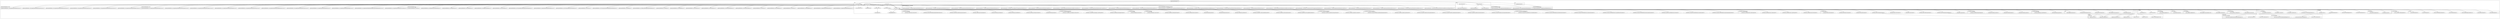 digraph {
  subgraph cluster_ {
    label = "";
    labeljust = l;
    subgraph cluster_core {
      label = "core";
      labeljust = l;
      node[shape=ellipse];
      Template_core_Constructor [label="core.Constructor.ftl (42)"];
      node[shape=ellipse];
      Template_core_Attribute [label="core.Attribute.ftl (134)"];
      node[shape=ellipse];
      Template_core_Class [label="core.Class.ftl (43)"];
      node[shape=ellipse];
      Template_core_Interface [label="core.Interface.ftl (19)"];
      node[shape=ellipse];
      Template_core_EmptyBody [label="core.EmptyBody.ftl (46)"];
      node[shape=ellipse];
      Template_core_Annotations [label="core.Annotations.ftl (19)"];
      node[shape=ellipse];
      Template_core_Method [label="core.Method.ftl (1400)"];
      node[shape=ellipse];
      Template_core_Imports [label="core.Imports.ftl (62)"];
      node[shape=ellipse];
      Template_core_Value [label="core.Value.ftl (80)"];
      node[shape=ellipse];
      Template_core_Enum [label="core.Enum.ftl (1)"];
    }
    subgraph cluster__symboltable_serialization_symbolDeSer {
      label = "_symboltable.serialization.symbolDeSer";
      labeljust = l;
      node[shape=ellipse];
      Template__symboltable_serialization_symbolDeSer_Serialize [label="_symboltable.serialization.symbolDeSer.Serialize.ftl (1)"];
      node[shape=ellipse];
      Template__symboltable_serialization_symbolDeSer_DeserializeString [label="_symboltable.serialization.symbolDeSer.DeserializeString.ftl (1)"];
    }
    subgraph cluster__symboltable_serialization_scopeDeSer {
      label = "_symboltable.serialization.scopeDeSer";
      labeljust = l;
      node[shape=ellipse];
      Template__symboltable_serialization_scopeDeSer_DeserializeArtifactScope [label="_symboltable.serialization.scopeDeSer.DeserializeArtifactScope.ftl (1)"];
      node[shape=ellipse];
      Template__symboltable_serialization_scopeDeSer_DeserializeScope [label="_symboltable.serialization.scopeDeSer.DeserializeScope.ftl (1)"];
      node[shape=ellipse];
      Template__symboltable_serialization_scopeDeSer_AddAndLinkSubScopes [label="_symboltable.serialization.scopeDeSer.AddAndLinkSubScopes.ftl (1)"];
      node[shape=ellipse];
      Template__symboltable_serialization_scopeDeSer_DeserializeJsonObject [label="_symboltable.serialization.scopeDeSer.DeserializeJsonObject.ftl (1)"];
      node[shape=ellipse];
      Template__symboltable_serialization_scopeDeSer_AddSymbols [label="_symboltable.serialization.scopeDeSer.AddSymbols.ftl (1)"];
      node[shape=ellipse];
      Template__symboltable_serialization_scopeDeSer_AddAndLinkSpanningSymbol [label="_symboltable.serialization.scopeDeSer.AddAndLinkSpanningSymbol.ftl (1)"];
    }
    subgraph cluster__symboltable_serialization_symbolTablePrinter {
      label = "_symboltable.serialization.symbolTablePrinter";
      labeljust = l;
      node[shape=ellipse];
      Template__symboltable_serialization_symbolTablePrinter_VisitScope [label="_symboltable.serialization.symbolTablePrinter.VisitScope.ftl (1)"];
      node[shape=ellipse];
      Template__symboltable_serialization_symbolTablePrinter_HasSymbolsInSubScopes [label="_symboltable.serialization.symbolTablePrinter.HasSymbolsInSubScopes.ftl (1)"];
      node[shape=ellipse];
      Template__symboltable_serialization_symbolTablePrinter_SerializeRelevantSubScopes [label="_symboltable.serialization.symbolTablePrinter.SerializeRelevantSubScopes.ftl (1)"];
      node[shape=ellipse];
      Template__symboltable_serialization_symbolTablePrinter_SerializeLocalSymbols [label="_symboltable.serialization.symbolTablePrinter.SerializeLocalSymbols.ftl (1)"];
      node[shape=ellipse];
      Template__symboltable_serialization_symbolTablePrinter_FilterRelevantSubScopes [label="_symboltable.serialization.symbolTablePrinter.FilterRelevantSubScopes.ftl (1)"];
      node[shape=ellipse];
      Template__symboltable_serialization_symbolTablePrinter_VisitArtifactScope [label="_symboltable.serialization.symbolTablePrinter.VisitArtifactScope.ftl (1)"];
      node[shape=ellipse];
      Template__symboltable_serialization_symbolTablePrinter_AddScopeSpanningSymbol [label="_symboltable.serialization.symbolTablePrinter.AddScopeSpanningSymbol.ftl (1)"];
      node[shape=ellipse];
      Template__symboltable_serialization_symbolTablePrinter_SerializeSymbol [label="_symboltable.serialization.symbolTablePrinter.SerializeSymbol.ftl (1)"];
    }
    subgraph cluster__symboltable_symboltablecreator {
      label = "_symboltable.symboltablecreator";
      labeljust = l;
      node[shape=ellipse];
      Template__symboltable_symboltablecreator_CreateScope [label="_symboltable.symboltablecreator.CreateScope.ftl (3)"];
      node[shape=ellipse];
      Template__symboltable_symboltablecreator_VisitNoSymbol [label="_symboltable.symboltablecreator.VisitNoSymbol.ftl (8)"];
      node[shape=ellipse];
      Template__symboltable_symboltablecreator_PutOnStack [label="_symboltable.symboltablecreator.PutOnStack.ftl (1)"];
      node[shape=ellipse];
      Template__symboltable_symboltablecreator_CreateFromAST [label="_symboltable.symboltablecreator.CreateFromAST.ftl (1)"];
    }
    subgraph cluster__symboltable_artifactscope {
      label = "_symboltable.artifactscope";
      labeljust = l;
      node[shape=ellipse];
      Template__symboltable_artifactscope_CheckIfContinueAsSubScope [label="_symboltable.artifactscope.CheckIfContinueAsSubScope.ftl (1)"];
      node[shape=ellipse];
      Template__symboltable_artifactscope_GetRemainingNameForResolveDown [label="_symboltable.artifactscope.GetRemainingNameForResolveDown.ftl (1)"];
      node[shape=ellipse];
      Template__symboltable_artifactscope_Constructor [label="_symboltable.artifactscope.Constructor.ftl (1)"];
      node[shape=ellipse];
      Template__symboltable_artifactscope_Build [label="_symboltable.artifactscope.Build.ftl (1)"];
      node[shape=ellipse];
      Template__symboltable_artifactscope_GetTopLevelSymbol [label="_symboltable.artifactscope.GetTopLevelSymbol.ftl (1)"];
      node[shape=ellipse];
      Template__symboltable_artifactscope_GetFilePath [label="_symboltable.artifactscope.GetFilePath.ftl (1)"];
      node[shape=ellipse];
      Template__symboltable_artifactscope_GetName [label="_symboltable.artifactscope.GetName.ftl (1)"];
      node[shape=ellipse];
      Template__symboltable_artifactscope_IsPresentName [label="_symboltable.artifactscope.IsPresentName.ftl (1)"];
    }
    subgraph cluster__symboltable_scope {
      label = "_symboltable.scope";
      labeljust = l;
      node[shape=ellipse];
      Template__symboltable_scope_Build [label="_symboltable.scope.Build.ftl (1)"];
      node[shape=ellipse];
      Template__symboltable_scope_SetSpanningSymbolAbsent [label="_symboltable.scope.SetSpanningSymbolAbsent.ftl (1)"];
      node[shape=ellipse];
      Template__symboltable_scope_SetEnclosingScope [label="_symboltable.scope.SetEnclosingScope.ftl (1)"];
      node[shape=ellipse];
      Template__symboltable_scope_Accept [label="_symboltable.scope.Accept.ftl (3)"];
      node[shape=ellipse];
      Template__symboltable_scope_SetSubScopes [label="_symboltable.scope.SetSubScopes.ftl (1)"];
      node[shape=ellipse];
      Template__symboltable_scope_SetSpanningSymbol [label="_symboltable.scope.SetSpanningSymbol.ftl (1)"];
      node[shape=ellipse];
      Template__symboltable_scope_AddSubScope [label="_symboltable.scope.AddSubScope.ftl (1)"];
      node[shape=ellipse];
      Template__symboltable_scope_RemoveSubScope [label="_symboltable.scope.RemoveSubScope.ftl (1)"];
      node[shape=ellipse];
      Template__symboltable_scope_GetSubScopes [label="_symboltable.scope.GetSubScopes.ftl (1)"];
    }
    subgraph cluster__symboltable_symboltablecreatordelegator {
      label = "_symboltable.symboltablecreatordelegator";
      labeljust = l;
      node[shape=ellipse];
      Template__symboltable_symboltablecreatordelegator_Constructor [label="_symboltable.symboltablecreatordelegator.Constructor.ftl (1)"];
      node[shape=ellipse];
      Template__symboltable_symboltablecreatordelegator_Build [label="_symboltable.symboltablecreatordelegator.Build.ftl (1)"];
      node[shape=ellipse];
      Template__symboltable_symboltablecreatordelegator_CreateFromAST [label="_symboltable.symboltablecreatordelegator.CreateFromAST.ftl (1)"];
    }
    subgraph cluster__symboltable_language {
      label = "_symboltable.language";
      labeljust = l;
      node[shape=ellipse];
      Template__symboltable_language_Constructor [label="_symboltable.language.Constructor.ftl (1)"];
    }
    subgraph cluster__symboltable_symTabMill {
      label = "_symboltable.symTabMill";
      labeljust = l;
      node[shape=ellipse];
      Template__symboltable_symTabMill_GetMill [label="_symboltable.symTabMill.GetMill.ftl (1)"];
      node[shape=ellipse];
      Template__symboltable_symTabMill_BuilderMethod [label="_symboltable.symTabMill.BuilderMethod.ftl (6)"];
      node[shape=ellipse];
      Template__symboltable_symTabMill_InitMe [label="_symboltable.symTabMill.InitMe.ftl (1)"];
      node[shape=ellipse];
      Template__symboltable_symTabMill_Reset [label="_symboltable.symTabMill.Reset.ftl (1)"];
    }
    subgraph cluster__symboltable_globalscope {
      label = "_symboltable.globalscope";
      labeljust = l;
      node[shape=ellipse];
      Template__symboltable_globalscope_Build [label="_symboltable.globalscope.Build.ftl (1)"];
      node[shape=ellipse];
      Template__symboltable_globalscope_CacheMethod [label="_symboltable.globalscope.CacheMethod.ftl (1)"];
    }
    subgraph cluster__symboltable_modelloader {
      label = "_symboltable.modelloader";
      labeljust = l;
      node[shape=ellipse];
      Template__symboltable_modelloader_CreateSymbolTableFromAST [label="_symboltable.modelloader.CreateSymbolTableFromAST.ftl (1)"];
      node[shape=ellipse];
      Template__symboltable_modelloader_Constructor [label="_symboltable.modelloader.Constructor.ftl (1)"];
      node[shape=ellipse];
      Template__symboltable_modelloader_LoadModels [label="_symboltable.modelloader.LoadModels.ftl (1)"];
      node[shape=ellipse];
      Template__symboltable_modelloader_Resolve [label="_symboltable.modelloader.Resolve.ftl (1)"];
      node[shape=ellipse];
      Template__symboltable_modelloader_Build [label="_symboltable.modelloader.Build.ftl (1)"];
      node[shape=ellipse];
      Template__symboltable_modelloader_ResolveSymbol [label="_symboltable.modelloader.ResolveSymbol.ftl (1)"];
      node[shape=ellipse];
      Template__symboltable_modelloader_LoadModelsIntoScope [label="_symboltable.modelloader.LoadModelsIntoScope.ftl (1)"];
      node[shape=ellipse];
      Template__symboltable_modelloader_ShowWarningIfParsedModels [label="_symboltable.modelloader.ShowWarningIfParsedModels.ftl (1)"];
      node[shape=ellipse];
      Template__symboltable_modelloader_LoadSymbolsIntoScope [label="_symboltable.modelloader.LoadSymbolsIntoScope.ftl (1)"];
    }
    subgraph cluster_parser {
      label = "parser";
      labeljust = l;
      node[shape=ellipse];
      Template_parser_MCParserMethods [label="parser.MCParserMethods.ftl (25)"];
      node[shape=ellipse];
      Template_parser_Parser [label="parser.Parser.ftl (1)"];
      node[shape=ellipse];
      Template_parser_MCParser [label="parser.MCParser.ftl (1)"];
      node[shape=ellipse];
      Template_parser_ParserHeader [label="parser.ParserHeader.ftl (1)"];
      node[shape=ellipse];
      Template_parser_LexerMember [label="parser.LexerMember.ftl (1)"];
    }
    subgraph cluster_data {
      label = "data";
      labeljust = l;
      node[shape=ellipse];
      Template_data_DeepEqualsWithComments [label="data.DeepEqualsWithComments.ftl (7)"];
      node[shape=ellipse];
      Template_data_EqualsWithComments [label="data.EqualsWithComments.ftl (8)"];
      node[shape=ellipse];
      Template_data_DeepCloneWithParameters [label="data.DeepCloneWithParameters.ftl (8)"];
      node[shape=ellipse];
      Template_data_DeepEqualsWithOrder [label="data.DeepEqualsWithOrder.ftl (7)"];
      node[shape=ellipse];
      Template_data_EqualAttributes [label="data.EqualAttributes.ftl (8)"];
    }
    subgraph cluster_od {
      label = "od";
      labeljust = l;
      node[shape=ellipse];
      Template_od_DiagramVisitor [label="od.DiagramVisitor.ftl (1)"];
    }
    subgraph cluster_methods {
      label = "methods";
      labeljust = l;
      subgraph cluster_methods_opt {
        label = "methods.opt";
        labeljust = l;
        node[shape=ellipse];
        Template_methods_opt_IsPresent [label="methods.opt.IsPresent.ftl (11)"];
        node[shape=ellipse];
        Template_methods_opt_Set [label="methods.opt.Set.ftl (5)"];
        node[shape=ellipse];
        Template_methods_opt_Get [label="methods.opt.Get.ftl (11)"];
        node[shape=ellipse];
        Template_methods_opt_SetAbsent [label="methods.opt.SetAbsent.ftl (5)"];
      }
      node[shape=ellipse];
      Template_methods_Set [label="methods.Set.ftl (23)"];
      node[shape=ellipse];
      Template_methods_Get [label="methods.Get.ftl (53)"];
      node[shape=ellipse];
      Template_methods_MethodDelegate [label="methods.MethodDelegate.ftl (268)"];
    }
    subgraph cluster_appointmentsflexibilized__symboltable {
      label = "appointmentsflexibilized._symboltable";
      labeljust = l;
      subgraph cluster_appointmentsflexibilized__symboltable_serialization {
        label = "appointmentsflexibilized._symboltable.serialization";
        labeljust = l;
        node[shape=note];
        File_appointmentsflexibilized__symboltable_serialization_AppointmentsFlexibilizedSymbolTablePrinter [label="appointmentsflexibilized._symboltable.serialization.AppointmentsFlexibilizedSymbolTablePrinter.java (1)"];
        node[shape=note];
        File_appointmentsflexibilized__symboltable_serialization_AppointmentsFlexibilizedScopeDeSer [label="appointmentsflexibilized._symboltable.serialization.AppointmentsFlexibilizedScopeDeSer.java (1)"];
      }
      node[shape=note];
      File_appointmentsflexibilized__symboltable_MCLiteralsBasisSTCForAppointmentsFlexibilized [label="appointmentsflexibilized._symboltable.MCLiteralsBasisSTCForAppointmentsFlexibilized.java (1)"];
      node[shape=note];
      File_appointmentsflexibilized__symboltable_AppointmentsFlexibilizedModelLoader [label="appointmentsflexibilized._symboltable.AppointmentsFlexibilizedModelLoader.java (1)"];
      node[shape=note];
      File_appointmentsflexibilized__symboltable_ICommonAppointmentsFlexibilizedSymbol [label="appointmentsflexibilized._symboltable.ICommonAppointmentsFlexibilizedSymbol.java (1)"];
      node[shape=note];
      File_appointmentsflexibilized__symboltable_AppointmentsFlexibilizedGlobalScopeBuilder [label="appointmentsflexibilized._symboltable.AppointmentsFlexibilizedGlobalScopeBuilder.java (1)"];
      node[shape=note];
      File_appointmentsflexibilized__symboltable_AppointmentsFlexibilizedLanguage [label="appointmentsflexibilized._symboltable.AppointmentsFlexibilizedLanguage.java (1)"];
      node[shape=note];
      File_appointmentsflexibilized__symboltable_AppointmentsFlexibilizedArtifactScopeBuilder [label="appointmentsflexibilized._symboltable.AppointmentsFlexibilizedArtifactScopeBuilder.java (1)"];
      node[shape=note];
      File_appointmentsflexibilized__symboltable_AppointmentsFlexibilizedSymbolTableCreatorBuilder [label="appointmentsflexibilized._symboltable.AppointmentsFlexibilizedSymbolTableCreatorBuilder.java (1)"];
      node[shape=note];
      File_appointmentsflexibilized__symboltable_AppointmentsFlexibilizedScopeBuilder [label="appointmentsflexibilized._symboltable.AppointmentsFlexibilizedScopeBuilder.java (1)"];
      node[shape=note];
      File_appointmentsflexibilized__symboltable_AppointmentsFlexibilizedSymbolTableCreatorDelegator [label="appointmentsflexibilized._symboltable.AppointmentsFlexibilizedSymbolTableCreatorDelegator.java (1)"];
      node[shape=note];
      File_appointmentsflexibilized__symboltable_AppointmentsFlexibilizedScope [label="appointmentsflexibilized._symboltable.AppointmentsFlexibilizedScope.java (1)"];
      node[shape=note];
      File_appointmentsflexibilized__symboltable_AppointmentsFlexibilizedModelLoaderBuilder [label="appointmentsflexibilized._symboltable.AppointmentsFlexibilizedModelLoaderBuilder.java (1)"];
      node[shape=note];
      File_appointmentsflexibilized__symboltable_AppointmentsFlexibilizedSymbolTableCreatorDelegatorBuilder [label="appointmentsflexibilized._symboltable.AppointmentsFlexibilizedSymbolTableCreatorDelegatorBuilder.java (1)"];
      node[shape=note];
      File_appointmentsflexibilized__symboltable_IAppointmentsFlexibilizedGlobalScope [label="appointmentsflexibilized._symboltable.IAppointmentsFlexibilizedGlobalScope.java (1)"];
      node[shape=note];
      File_appointmentsflexibilized__symboltable_AppointmentsFlexibilizedSymbolTableCreator [label="appointmentsflexibilized._symboltable.AppointmentsFlexibilizedSymbolTableCreator.java (1)"];
      node[shape=note];
      File_appointmentsflexibilized__symboltable_AppointmentsFlexibilizedArtifactScope [label="appointmentsflexibilized._symboltable.AppointmentsFlexibilizedArtifactScope.java (1)"];
      node[shape=note];
      File_appointmentsflexibilized__symboltable_IAppointmentsFlexibilizedScope [label="appointmentsflexibilized._symboltable.IAppointmentsFlexibilizedScope.java (1)"];
      node[shape=note];
      File_appointmentsflexibilized__symboltable_AppointmentsFlexibilizedGlobalScope [label="appointmentsflexibilized._symboltable.AppointmentsFlexibilizedGlobalScope.java (1)"];
      node[shape=note];
      File_appointmentsflexibilized__symboltable_AppointmentsFlexibilizedSymTabMill [label="appointmentsflexibilized._symboltable.AppointmentsFlexibilizedSymTabMill.java (1)"];
      node[shape=note];
      File_appointmentsflexibilized__symboltable_MCCommonLiteralsSTCForAppointmentsFlexibilized [label="appointmentsflexibilized._symboltable.MCCommonLiteralsSTCForAppointmentsFlexibilized.java (1)"];
    }
    subgraph cluster_appointmentsflexibilized__parser {
      label = "appointmentsflexibilized._parser";
      labeljust = l;
      node[shape=note];
      File_appointmentsflexibilized__parser_AppointmentsFlexibilizedParser [label="appointmentsflexibilized._parser.AppointmentsFlexibilizedParser.java (1)"];
      node[shape=note];
      File_appointmentsflexibilized__parser_AppointmentsFlexibilizedAntlr [label="appointmentsflexibilized._parser.AppointmentsFlexibilizedAntlr.g4 (1)"];
    }
    subgraph cluster_appointmentsflexibilized__od {
      label = "appointmentsflexibilized._od";
      labeljust = l;
      node[shape=note];
      File_appointmentsflexibilized__od_AppointmentsFlexibilized2OD [label="appointmentsflexibilized._od.AppointmentsFlexibilized2OD.java (1)"];
    }
    subgraph cluster_appointmentsflexibilized__visitor {
      label = "appointmentsflexibilized._visitor";
      labeljust = l;
      node[shape=note];
      File_appointmentsflexibilized__visitor_AppointmentsFlexibilizedDelegatorVisitor [label="appointmentsflexibilized._visitor.AppointmentsFlexibilizedDelegatorVisitor.java (1)"];
      node[shape=note];
      File_appointmentsflexibilized__visitor_AppointmentsFlexibilizedParentAwareVisitor [label="appointmentsflexibilized._visitor.AppointmentsFlexibilizedParentAwareVisitor.java (1)"];
      node[shape=note];
      File_appointmentsflexibilized__visitor_AppointmentsFlexibilizedSymbolVisitor [label="appointmentsflexibilized._visitor.AppointmentsFlexibilizedSymbolVisitor.java (1)"];
      node[shape=note];
      File_appointmentsflexibilized__visitor_AppointmentsFlexibilizedVisitor [label="appointmentsflexibilized._visitor.AppointmentsFlexibilizedVisitor.java (1)"];
      node[shape=note];
      File_appointmentsflexibilized__visitor_AppointmentsFlexibilizedScopeVisitor [label="appointmentsflexibilized._visitor.AppointmentsFlexibilizedScopeVisitor.java (1)"];
      node[shape=note];
      File_appointmentsflexibilized__visitor_AppointmentsFlexibilizedInheritanceVisitor [label="appointmentsflexibilized._visitor.AppointmentsFlexibilizedInheritanceVisitor.java (1)"];
    }
    subgraph cluster_appointmentsflexibilized__cocos {
      label = "appointmentsflexibilized._cocos";
      labeljust = l;
      node[shape=note];
      File_appointmentsflexibilized__cocos_AppointmentsFlexibilizedASTAppointmentCoCo [label="appointmentsflexibilized._cocos.AppointmentsFlexibilizedASTAppointmentCoCo.java (1)"];
      node[shape=note];
      File_appointmentsflexibilized__cocos_AppointmentsFlexibilizedASTTimeCoCo [label="appointmentsflexibilized._cocos.AppointmentsFlexibilizedASTTimeCoCo.java (1)"];
      node[shape=note];
      File_appointmentsflexibilized__cocos_AppointmentsFlexibilizedASTBreakCoCo [label="appointmentsflexibilized._cocos.AppointmentsFlexibilizedASTBreakCoCo.java (1)"];
      node[shape=note];
      File_appointmentsflexibilized__cocos_AppointmentsFlexibilizedASTFrequencyCoCo [label="appointmentsflexibilized._cocos.AppointmentsFlexibilizedASTFrequencyCoCo.java (1)"];
      node[shape=note];
      File_appointmentsflexibilized__cocos_AppointmentsFlexibilizedASTParticipantsCoCo [label="appointmentsflexibilized._cocos.AppointmentsFlexibilizedASTParticipantsCoCo.java (1)"];
      node[shape=note];
      File_appointmentsflexibilized__cocos_AppointmentsFlexibilizedASTDateCoCo [label="appointmentsflexibilized._cocos.AppointmentsFlexibilizedASTDateCoCo.java (1)"];
      node[shape=note];
      File_appointmentsflexibilized__cocos_AppointmentsFlexibilizedCoCoChecker [label="appointmentsflexibilized._cocos.AppointmentsFlexibilizedCoCoChecker.java (1)"];
      node[shape=note];
      File_appointmentsflexibilized__cocos_AppointmentsFlexibilizedASTEndCoCo [label="appointmentsflexibilized._cocos.AppointmentsFlexibilizedASTEndCoCo.java (1)"];
      node[shape=note];
      File_appointmentsflexibilized__cocos_AppointmentsFlexibilizedASTICoCo [label="appointmentsflexibilized._cocos.AppointmentsFlexibilizedASTICoCo.java (1)"];
      node[shape=note];
      File_appointmentsflexibilized__cocos_AppointmentsFlexibilizedASTStartCoCo [label="appointmentsflexibilized._cocos.AppointmentsFlexibilizedASTStartCoCo.java (1)"];
      node[shape=note];
      File_appointmentsflexibilized__cocos_AppointmentsFlexibilizedASTAppointmentsFlexibilizedNodeCoCo [label="appointmentsflexibilized._cocos.AppointmentsFlexibilizedASTAppointmentsFlexibilizedNodeCoCo.java (1)"];
    }
    subgraph cluster_appointmentsflexibilized__ast {
      label = "appointmentsflexibilized._ast";
      labeljust = l;
      node[shape=note];
      File_appointmentsflexibilized__ast_ASTEnd [label="appointmentsflexibilized._ast.ASTEnd.java (1)"];
      node[shape=note];
      File_appointmentsflexibilized__ast_MCBasicsMillForAppointmentsFlexibilized [label="appointmentsflexibilized._ast.MCBasicsMillForAppointmentsFlexibilized.java (1)"];
      node[shape=note];
      File_appointmentsflexibilized__ast_ASTBreak [label="appointmentsflexibilized._ast.ASTBreak.java (1)"];
      node[shape=note];
      File_appointmentsflexibilized__ast_MCCommonLiteralsMillForAppointmentsFlexibilized [label="appointmentsflexibilized._ast.MCCommonLiteralsMillForAppointmentsFlexibilized.java (1)"];
      node[shape=note];
      File_appointmentsflexibilized__ast_ASTStart [label="appointmentsflexibilized._ast.ASTStart.java (1)"];
      node[shape=note];
      File_appointmentsflexibilized__ast_ASTConstantsAppointmentsFlexibilized [label="appointmentsflexibilized._ast.ASTConstantsAppointmentsFlexibilized.java (1)"];
      node[shape=note];
      File_appointmentsflexibilized__ast_AppointmentsFlexibilizedNodeFactory [label="appointmentsflexibilized._ast.AppointmentsFlexibilizedNodeFactory.java (1)"];
      node[shape=note];
      File_appointmentsflexibilized__ast_MCLiteralsBasisMillForAppointmentsFlexibilized [label="appointmentsflexibilized._ast.MCLiteralsBasisMillForAppointmentsFlexibilized.java (1)"];
      node[shape=note];
      File_appointmentsflexibilized__ast_ASTStartBuilder [label="appointmentsflexibilized._ast.ASTStartBuilder.java (1)"];
      node[shape=note];
      File_appointmentsflexibilized__ast_ASTAppointmentBuilder [label="appointmentsflexibilized._ast.ASTAppointmentBuilder.java (1)"];
      node[shape=note];
      File_appointmentsflexibilized__ast_ASTDateBuilder [label="appointmentsflexibilized._ast.ASTDateBuilder.java (1)"];
      node[shape=note];
      File_appointmentsflexibilized__ast_AppointmentsFlexibilizedLiterals [label="appointmentsflexibilized._ast.AppointmentsFlexibilizedLiterals.java (1)"];
      node[shape=note];
      File_appointmentsflexibilized__ast_AppointmentsFlexibilizedMill [label="appointmentsflexibilized._ast.AppointmentsFlexibilizedMill.java (1)"];
      node[shape=note];
      File_appointmentsflexibilized__ast_ASTBreakBuilder [label="appointmentsflexibilized._ast.ASTBreakBuilder.java (1)"];
      node[shape=note];
      File_appointmentsflexibilized__ast_ASTDate [label="appointmentsflexibilized._ast.ASTDate.java (1)"];
      node[shape=note];
      File_appointmentsflexibilized__ast_ASTTimeBuilder [label="appointmentsflexibilized._ast.ASTTimeBuilder.java (1)"];
      node[shape=note];
      File_appointmentsflexibilized__ast_ASTTime [label="appointmentsflexibilized._ast.ASTTime.java (1)"];
      node[shape=note];
      File_appointmentsflexibilized__ast_ASTFrequencyBuilder [label="appointmentsflexibilized._ast.ASTFrequencyBuilder.java (1)"];
      node[shape=note];
      File_appointmentsflexibilized__ast_ASTParticipantsBuilder [label="appointmentsflexibilized._ast.ASTParticipantsBuilder.java (1)"];
      node[shape=note];
      File_appointmentsflexibilized__ast_ASTI [label="appointmentsflexibilized._ast.ASTI.java (1)"];
      node[shape=note];
      File_appointmentsflexibilized__ast_ASTParticipants [label="appointmentsflexibilized._ast.ASTParticipants.java (1)"];
      node[shape=note];
      File_appointmentsflexibilized__ast_ASTFrequency [label="appointmentsflexibilized._ast.ASTFrequency.java (1)"];
      node[shape=note];
      File_appointmentsflexibilized__ast_ASTEndBuilder [label="appointmentsflexibilized._ast.ASTEndBuilder.java (1)"];
      node[shape=note];
      File_appointmentsflexibilized__ast_ASTAppointment [label="appointmentsflexibilized._ast.ASTAppointment.java (1)"];
      node[shape=note];
      File_appointmentsflexibilized__ast_ASTAppointmentsFlexibilizedNode [label="appointmentsflexibilized._ast.ASTAppointmentsFlexibilizedNode.java (1)"];
    }
    subgraph cluster__visitor {
      label = "_visitor";
      labeljust = l;
      subgraph cluster__visitor_parentaware {
        label = "_visitor.parentaware";
        labeljust = l;
        node[shape=ellipse];
        Template__visitor_parentaware_Travers [label="_visitor.parentaware.Travers.ftl (8)"];
        node[shape=ellipse];
        Template__visitor_parentaware_GetParent [label="_visitor.parentaware.GetParent.ftl (1)"];
      }
      subgraph cluster__visitor_delegator {
        label = "_visitor.delegator";
        labeljust = l;
        node[shape=ellipse];
        Template__visitor_delegator_SetVisitor [label="_visitor.delegator.SetVisitor.ftl (4)"];
        node[shape=ellipse];
        Template__visitor_delegator_VisitorMethods [label="_visitor.delegator.VisitorMethods.ftl (109)"];
        node[shape=ellipse];
        Template__visitor_delegator_SetRealThis [label="_visitor.delegator.SetRealThis.ftl (1)"];
      }
      subgraph cluster__visitor_scope {
        label = "_visitor.scope";
        labeljust = l;
        node[shape=ellipse];
        Template__visitor_scope_Traverse [label="_visitor.scope.Traverse.ftl (2)"];
      }
      subgraph cluster__visitor_inheritance {
        label = "_visitor.inheritance";
        labeljust = l;
        node[shape=ellipse];
        Template__visitor_inheritance_Handle [label="_visitor.inheritance.Handle.ftl (10)"];
      }
      node[shape=ellipse];
      Template__visitor_Traverse [label="_visitor.Traverse.ftl (8)"];
      node[shape=ellipse];
      Template__visitor_Handle [label="_visitor.Handle.ftl (12)"];
    }
    subgraph cluster__ast_ast_class {
      label = "_ast.ast_class";
      labeljust = l;
      subgraph cluster__ast_ast_class_builder {
        label = "_ast.ast_class.builder";
        labeljust = l;
        node[shape=ellipse];
        Template__ast_ast_class_builder_ASTCNodeInit [label="_ast.ast_class.builder.ASTCNodeInit.ftl (8)"];
        node[shape=ellipse];
        Template__ast_ast_class_builder_ASTCNodeMethodDelegate [label="_ast.ast_class.builder.ASTCNodeMethodDelegate.ftl (272)"];
      }
      subgraph cluster__ast_ast_class_symboltable {
        label = "_ast.ast_class.symboltable";
        labeljust = l;
        node[shape=ellipse];
        Template__ast_ast_class_symboltable_InheritedSetEnclosingScope [label="_ast.ast_class.symboltable.InheritedSetEnclosingScope.ftl (24)"];
      }
      node[shape=ellipse];
      Template__ast_ast_class_Accept [label="_ast.ast_class.Accept.ftl (8)"];
      node[shape=ellipse];
      Template__ast_ast_class_AcceptSuper [label="_ast.ast_class.AcceptSuper.ftl (24)"];
      node[shape=ellipse];
      Template__ast_ast_class_GetChildren [label="_ast.ast_class.GetChildren.ftl (8)"];
    }
    subgraph cluster__ast_nodefactory {
      label = "_ast.nodefactory";
      labeljust = l;
      node[shape=ellipse];
      Template__ast_nodefactory_Create [label="_ast.nodefactory.Create.ftl (8)"];
      node[shape=ellipse];
      Template__ast_nodefactory_DoCreate [label="_ast.nodefactory.DoCreate.ftl (8)"];
      node[shape=ellipse];
      Template__ast_nodefactory_CreateDelegateMethod [label="_ast.nodefactory.CreateDelegateMethod.ftl (12)"];
      node[shape=ellipse];
      Template__ast_nodefactory_GetFactory [label="_ast.nodefactory.GetFactory.ftl (1)"];
    }
    subgraph cluster__ast_builder {
      label = "_ast.builder";
      labeljust = l;
      subgraph cluster__ast_builder_opt {
        label = "_ast.builder.opt";
        labeljust = l;
        node[shape=ellipse];
        Template__ast_builder_opt_Set [label="_ast.builder.opt.Set.ftl (6)"];
        node[shape=ellipse];
        Template__ast_builder_opt_SetAbsent [label="_ast.builder.opt.SetAbsent.ftl (6)"];
      }
      node[shape=ellipse];
      Template__ast_builder_BuildMethod [label="_ast.builder.BuildMethod.ftl (8)"];
      node[shape=ellipse];
      Template__ast_builder_Set [label="_ast.builder.Set.ftl (21)"];
      node[shape=ellipse];
      Template__ast_builder_IsValidMethod [label="_ast.builder.IsValidMethod.ftl (13)"];
      node[shape=ellipse];
      Template__ast_builder_MethodDelegate [label="_ast.builder.MethodDelegate.ftl (84)"];
    }
    subgraph cluster__ast_ast_constants {
      label = "_ast.ast_constants";
      labeljust = l;
      node[shape=ellipse];
      Template__ast_ast_constants_GetAllLanguages [label="_ast.ast_constants.GetAllLanguages.ftl (1)"];
    }
    subgraph cluster__ast_mill {
      label = "_ast.mill";
      labeljust = l;
      node[shape=ellipse];
      Template__ast_mill_InitMethod [label="_ast.mill.InitMethod.ftl (1)"];
      node[shape=ellipse];
      Template__ast_mill_InitMeMethod [label="_ast.mill.InitMeMethod.ftl (1)"];
      node[shape=ellipse];
      Template__ast_mill_ResetMethod [label="_ast.mill.ResetMethod.ftl (1)"];
      node[shape=ellipse];
      Template__ast_mill_BuilderMethod [label="_ast.mill.BuilderMethod.ftl (8)"];
      node[shape=ellipse];
      Template__ast_mill_BuilderDelegatorMethod [label="_ast.mill.BuilderDelegatorMethod.ftl (12)"];
      node[shape=ellipse];
      Template__ast_mill_GetMillMethod [label="_ast.mill.GetMillMethod.ftl (1)"];
      node[shape=ellipse];
      Template__ast_mill_ProtectedBuilderMethod [label="_ast.mill.ProtectedBuilderMethod.ftl (8)"];
    }
    node[shape=box3d];
    Model_AppointmentsFlexibilized [label="AppointmentsFlexibilized (1)"];
  }
  Model_AppointmentsFlexibilized -> Template_parser_Parser;
  Model_AppointmentsFlexibilized -> Template_core_Class;
  Model_AppointmentsFlexibilized -> Template_parser_MCParser;
  Model_AppointmentsFlexibilized -> Template_od_DiagramVisitor;
  Model_AppointmentsFlexibilized -> Template_core_Interface;
  Model_AppointmentsFlexibilized -> Template_core_Enum;
  Template_core_Constructor -> Template__symboltable_symboltablecreatordelegator_Constructor;
  Template_core_Constructor -> Template_core_EmptyBody;
  Template_core_Constructor -> Template__symboltable_artifactscope_Constructor;
  Template_core_Constructor -> Template__symboltable_language_Constructor;
  Template_core_Constructor -> Template__symboltable_modelloader_Constructor;
  Template_core_Attribute -> Template_core_Value;
  Template_core_Class -> File_appointmentsflexibilized__symboltable_AppointmentsFlexibilizedScope;
  Template_core_Class -> File_appointmentsflexibilized__symboltable_AppointmentsFlexibilizedScopeBuilder;
  Template_core_Class -> File_appointmentsflexibilized__ast_ASTParticipantsBuilder;
  Template_core_Class -> File_appointmentsflexibilized__ast_ASTBreak;
  Template_core_Class -> File_appointmentsflexibilized__visitor_AppointmentsFlexibilizedDelegatorVisitor;
  Template_core_Class -> File_appointmentsflexibilized__cocos_AppointmentsFlexibilizedCoCoChecker;
  Template_core_Class -> File_appointmentsflexibilized__ast_ASTTime;
  Template_core_Class -> File_appointmentsflexibilized__ast_MCLiteralsBasisMillForAppointmentsFlexibilized;
  Template_core_Class -> File_appointmentsflexibilized__symboltable_AppointmentsFlexibilizedSymbolTableCreatorBuilder;
  Template_core_Class -> File_appointmentsflexibilized__ast_ASTDate;
  Template_core_Class -> File_appointmentsflexibilized__symboltable_MCCommonLiteralsSTCForAppointmentsFlexibilized;
  Template_core_Class -> File_appointmentsflexibilized__ast_ASTEnd;
  Template_core_Class -> File_appointmentsflexibilized__ast_ASTAppointmentBuilder;
  Template_core_Class -> Template_core_Method;
  Template_core_Class -> File_appointmentsflexibilized__symboltable_AppointmentsFlexibilizedLanguage;
  Template_core_Class -> Template_core_Constructor;
  Template_core_Class -> File_appointmentsflexibilized__symboltable_AppointmentsFlexibilizedModelLoader;
  Template_core_Class -> File_appointmentsflexibilized__symboltable_AppointmentsFlexibilizedModelLoaderBuilder;
  Template_core_Class -> File_appointmentsflexibilized__symboltable_MCLiteralsBasisSTCForAppointmentsFlexibilized;
  Template_core_Class -> File_appointmentsflexibilized__symboltable_AppointmentsFlexibilizedSymTabMill;
  Template_core_Class -> File_appointmentsflexibilized__symboltable_AppointmentsFlexibilizedSymbolTableCreatorDelegatorBuilder;
  Template_core_Class -> File_appointmentsflexibilized__symboltable_serialization_AppointmentsFlexibilizedSymbolTablePrinter;
  Template_core_Class -> File_appointmentsflexibilized__ast_ASTStartBuilder;
  Template_core_Class -> File_appointmentsflexibilized__ast_ASTParticipants;
  Template_core_Class -> File_appointmentsflexibilized__ast_ASTDateBuilder;
  Template_core_Class -> Template_core_Annotations;
  Template_core_Class -> File_appointmentsflexibilized__ast_ASTFrequency;
  Template_core_Class -> File_appointmentsflexibilized__symboltable_AppointmentsFlexibilizedSymbolTableCreatorDelegator;
  Template_core_Class -> File_appointmentsflexibilized__ast_ASTAppointment;
  Template_core_Class -> File_appointmentsflexibilized__symboltable_AppointmentsFlexibilizedArtifactScope;
  Template_core_Class -> File_appointmentsflexibilized__visitor_AppointmentsFlexibilizedParentAwareVisitor;
  Template_core_Class -> File_appointmentsflexibilized__ast_MCBasicsMillForAppointmentsFlexibilized;
  Template_core_Class -> File_appointmentsflexibilized__ast_ASTFrequencyBuilder;
  Template_core_Class -> File_appointmentsflexibilized__symboltable_AppointmentsFlexibilizedGlobalScopeBuilder;
  Template_core_Class -> Template_core_Imports;
  Template_core_Class -> File_appointmentsflexibilized__symboltable_AppointmentsFlexibilizedArtifactScopeBuilder;
  Template_core_Class -> File_appointmentsflexibilized__ast_ASTEndBuilder;
  Template_core_Class -> File_appointmentsflexibilized__symboltable_AppointmentsFlexibilizedSymbolTableCreator;
  Template_core_Class -> File_appointmentsflexibilized__symboltable_AppointmentsFlexibilizedGlobalScope;
  Template_core_Class -> File_appointmentsflexibilized__ast_ASTConstantsAppointmentsFlexibilized;
  Template_core_Class -> File_appointmentsflexibilized__ast_ASTStart;
  Template_core_Class -> File_appointmentsflexibilized__symboltable_serialization_AppointmentsFlexibilizedScopeDeSer;
  Template_core_Class -> File_appointmentsflexibilized__ast_ASTBreakBuilder;
  Template_core_Class -> File_appointmentsflexibilized__ast_AppointmentsFlexibilizedNodeFactory;
  Template_core_Class -> File_appointmentsflexibilized__ast_AppointmentsFlexibilizedMill;
  Template_core_Class -> Template_core_Attribute;
  Template_core_Class -> File_appointmentsflexibilized__ast_ASTTimeBuilder;
  Template_core_Class -> File_appointmentsflexibilized__ast_MCCommonLiteralsMillForAppointmentsFlexibilized;
  Template_core_Interface -> File_appointmentsflexibilized__visitor_AppointmentsFlexibilizedVisitor;
  Template_core_Interface -> Template_core_Annotations;
  Template_core_Interface -> File_appointmentsflexibilized__visitor_AppointmentsFlexibilizedScopeVisitor;
  Template_core_Interface -> File_appointmentsflexibilized__cocos_AppointmentsFlexibilizedASTAppointmentCoCo;
  Template_core_Interface -> File_appointmentsflexibilized__cocos_AppointmentsFlexibilizedASTICoCo;
  Template_core_Interface -> File_appointmentsflexibilized__cocos_AppointmentsFlexibilizedASTParticipantsCoCo;
  Template_core_Interface -> File_appointmentsflexibilized__symboltable_IAppointmentsFlexibilizedScope;
  Template_core_Interface -> File_appointmentsflexibilized__visitor_AppointmentsFlexibilizedInheritanceVisitor;
  Template_core_Interface -> Template_core_Imports;
  Template_core_Interface -> File_appointmentsflexibilized__cocos_AppointmentsFlexibilizedASTAppointmentsFlexibilizedNodeCoCo;
  Template_core_Interface -> File_appointmentsflexibilized__symboltable_ICommonAppointmentsFlexibilizedSymbol;
  Template_core_Interface -> Template_core_Method;
  Template_core_Interface -> File_appointmentsflexibilized__ast_ASTI;
  Template_core_Interface -> File_appointmentsflexibilized__symboltable_IAppointmentsFlexibilizedGlobalScope;
  Template_core_Interface -> File_appointmentsflexibilized__visitor_AppointmentsFlexibilizedSymbolVisitor;
  Template_core_Interface -> File_appointmentsflexibilized__cocos_AppointmentsFlexibilizedASTDateCoCo;
  Template_core_Interface -> File_appointmentsflexibilized__ast_ASTAppointmentsFlexibilizedNode;
  Template_core_Interface -> File_appointmentsflexibilized__cocos_AppointmentsFlexibilizedASTStartCoCo;
  Template_core_Interface -> File_appointmentsflexibilized__cocos_AppointmentsFlexibilizedASTFrequencyCoCo;
  Template_core_Interface -> File_appointmentsflexibilized__cocos_AppointmentsFlexibilizedASTEndCoCo;
  Template_core_Interface -> File_appointmentsflexibilized__cocos_AppointmentsFlexibilizedASTTimeCoCo;
  Template_core_Interface -> File_appointmentsflexibilized__cocos_AppointmentsFlexibilizedASTBreakCoCo;
  Template_core_Method -> Template__ast_mill_InitMethod;
  Template_core_Method -> Template__ast_ast_class_AcceptSuper;
  Template_core_Method -> Template__symboltable_scope_SetSpanningSymbolAbsent;
  Template_core_Method -> Template_core_EmptyBody;
  Template_core_Method -> Template__symboltable_symboltablecreatordelegator_CreateFromAST;
  Template_core_Method -> Template__ast_nodefactory_DoCreate;
  Template_core_Method -> Template__symboltable_scope_SetSubScopes;
  Template_core_Method -> Template__symboltable_artifactscope_GetFilePath;
  Template_core_Method -> Template__ast_ast_constants_GetAllLanguages;
  Template_core_Method -> Template__symboltable_artifactscope_GetName;
  Template_core_Method -> Template__symboltable_modelloader_CreateSymbolTableFromAST;
  Template_core_Method -> Template__visitor_delegator_VisitorMethods;
  Template_core_Method -> Template__symboltable_modelloader_ResolveSymbol;
  Template_core_Method -> Template_data_EqualAttributes;
  Template_core_Method -> Template_methods_MethodDelegate;
  Template_core_Method -> Template__ast_builder_Set;
  Template_core_Method -> Template__symboltable_artifactscope_GetRemainingNameForResolveDown;
  Template_core_Method -> Template__ast_ast_class_GetChildren;
  Template_core_Method -> Template_methods_opt_Set;
  Template_core_Method -> Template__ast_nodefactory_GetFactory;
  Template_core_Method -> Template__symboltable_symboltablecreator_VisitNoSymbol;
  Template_core_Method -> Template__symboltable_serialization_symbolTablePrinter_SerializeRelevantSubScopes;
  Template_core_Method -> Template__symboltable_serialization_scopeDeSer_AddAndLinkSpanningSymbol;
  Template_core_Method -> Template__symboltable_serialization_symbolDeSer_Serialize;
  Template_core_Method -> Template__visitor_parentaware_GetParent;
  Template_core_Method -> Template__ast_builder_MethodDelegate;
  Template_core_Method -> Template__symboltable_symboltablecreatordelegator_Build;
  Template_core_Method -> Template__symboltable_serialization_scopeDeSer_AddSymbols;
  Template_core_Method -> Template__symboltable_scope_SetSpanningSymbol;
  Template_core_Method -> Template__symboltable_serialization_symbolTablePrinter_VisitScope;
  Template_core_Method -> Template__symboltable_serialization_symbolTablePrinter_SerializeSymbol;
  Template_core_Method -> Template__visitor_inheritance_Handle;
  Template_core_Method -> Template__symboltable_artifactscope_CheckIfContinueAsSubScope;
  Template_core_Method -> Template_methods_opt_IsPresent;
  Template_core_Method -> Template__symboltable_globalscope_CacheMethod;
  Template_core_Method -> Template_methods_Get;
  Template_core_Method -> Template__symboltable_modelloader_LoadSymbolsIntoScope;
  Template_core_Method -> Template__ast_mill_BuilderDelegatorMethod;
  Template_core_Method -> Template__symboltable_scope_RemoveSubScope;
  Template_core_Method -> Template__ast_builder_opt_Set;
  Template_core_Method -> Template__symboltable_serialization_symbolTablePrinter_HasSymbolsInSubScopes;
  Template_core_Method -> Template__symboltable_serialization_symbolTablePrinter_FilterRelevantSubScopes;
  Template_core_Method -> Template__symboltable_symTabMill_BuilderMethod;
  Template_core_Method -> Template__symboltable_symboltablecreator_PutOnStack;
  Template_core_Method -> Template__ast_mill_BuilderMethod;
  Template_core_Method -> Template__ast_ast_class_Accept;
  Template_core_Method -> Template__ast_mill_GetMillMethod;
  Template_core_Method -> Template__symboltable_serialization_scopeDeSer_AddAndLinkSubScopes;
  Template_core_Method -> Template__symboltable_symTabMill_Reset;
  Template_core_Method -> Template__symboltable_serialization_symbolTablePrinter_SerializeLocalSymbols;
  Template_core_Method -> Template_methods_opt_Get;
  Template_core_Method -> Template__ast_ast_class_builder_ASTCNodeMethodDelegate;
  Template_core_Method -> Template__visitor_scope_Traverse;
  Template_core_Method -> Template__symboltable_scope_AddSubScope;
  Template_core_Method -> Template__ast_builder_BuildMethod;
  Template_core_Method -> Template__symboltable_serialization_symbolDeSer_DeserializeString;
  Template_core_Method -> Template_methods_Set;
  Template_core_Method -> Template__symboltable_symTabMill_InitMe;
  Template_core_Method -> Template__visitor_delegator_SetRealThis;
  Template_core_Method -> Template__symboltable_globalscope_Build;
  Template_core_Method -> Template__symboltable_scope_Accept;
  Template_core_Method -> Template__symboltable_artifactscope_Build;
  Template_core_Method -> Template__visitor_parentaware_Travers;
  Template_core_Method -> Template__symboltable_scope_GetSubScopes;
  Template_core_Method -> Template__symboltable_modelloader_LoadModels;
  Template_core_Method -> Template__ast_mill_InitMeMethod;
  Template_core_Method -> Template__symboltable_symTabMill_GetMill;
  Template_core_Method -> Template__ast_builder_opt_SetAbsent;
  Template_core_Method -> Template__visitor_Handle;
  Template_core_Method -> Template__symboltable_artifactscope_IsPresentName;
  Template_core_Method -> Template__symboltable_scope_Build;
  Template_core_Method -> Template__ast_mill_ProtectedBuilderMethod;
  Template_core_Method -> Template__symboltable_modelloader_Build;
  Template_core_Method -> Template__symboltable_serialization_scopeDeSer_DeserializeArtifactScope;
  Template_core_Method -> Template_data_DeepEqualsWithComments;
  Template_core_Method -> Template__ast_builder_IsValidMethod;
  Template_core_Method -> Template__ast_mill_ResetMethod;
  Template_core_Method -> Template__symboltable_symboltablecreator_CreateScope;
  Template_core_Method -> Template__ast_nodefactory_Create;
  Template_core_Method -> Template__visitor_delegator_SetVisitor;
  Template_core_Method -> Template__symboltable_serialization_scopeDeSer_DeserializeScope;
  Template_core_Method -> Template__ast_nodefactory_CreateDelegateMethod;
  Template_core_Method -> Template__symboltable_symboltablecreator_CreateFromAST;
  Template_core_Method -> Template__visitor_Traverse;
  Template_core_Method -> Template_data_EqualsWithComments;
  Template_core_Method -> Template__symboltable_artifactscope_GetTopLevelSymbol;
  Template_core_Method -> Template_data_DeepCloneWithParameters;
  Template_core_Method -> Template__symboltable_scope_SetEnclosingScope;
  Template_core_Method -> Template__symboltable_serialization_scopeDeSer_DeserializeJsonObject;
  Template_core_Method -> Template__symboltable_modelloader_LoadModelsIntoScope;
  Template_core_Method -> Template_methods_opt_SetAbsent;
  Template_core_Method -> Template__symboltable_serialization_symbolTablePrinter_VisitArtifactScope;
  Template_core_Method -> Template__symboltable_modelloader_ShowWarningIfParsedModels;
  Template_core_Method -> Template__ast_ast_class_symboltable_InheritedSetEnclosingScope;
  Template_core_Method -> Template_data_DeepEqualsWithOrder;
  Template_core_Method -> Template__symboltable_serialization_symbolTablePrinter_AddScopeSpanningSymbol;
  Template_core_Method -> Template__symboltable_modelloader_Resolve;
  Template_core_Enum -> Template_core_Method;
  Template_core_Enum -> Template_core_Constructor;
  Template_core_Enum -> File_appointmentsflexibilized__ast_AppointmentsFlexibilizedLiterals;
  Template_core_Enum -> Template_core_Attribute;
  Template__symboltable_scope_SetSpanningSymbolAbsent -> Template_methods_opt_SetAbsent;
  Template__symboltable_scope_SetSpanningSymbol -> Template_methods_opt_Set;
  Template_parser_Parser -> Template_parser_LexerMember;
  Template_parser_Parser -> Template_parser_ParserHeader;
  Template_parser_Parser -> File_appointmentsflexibilized__parser_AppointmentsFlexibilizedAntlr;
  Template_parser_MCParser -> Template_parser_MCParserMethods;
  Template_parser_MCParser -> File_appointmentsflexibilized__parser_AppointmentsFlexibilizedParser;
  Template_od_DiagramVisitor -> File_appointmentsflexibilized__od_AppointmentsFlexibilized2OD;
  Template__ast_builder_BuildMethod -> Template__ast_ast_class_builder_ASTCNodeInit;
}
